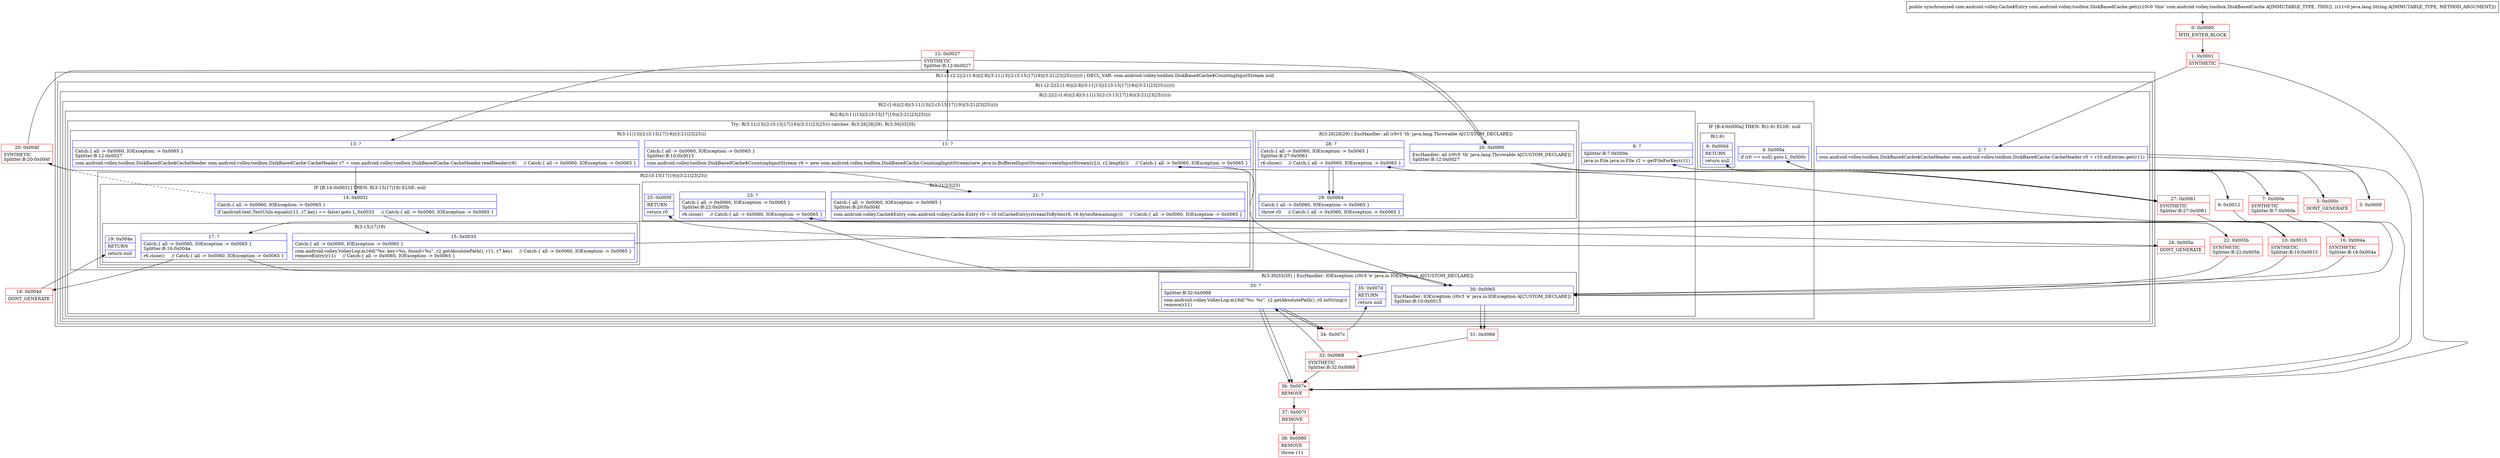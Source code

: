 digraph "CFG forcom.android.volley.toolbox.DiskBasedCache.get(Ljava\/lang\/String;)Lcom\/android\/volley\/Cache$Entry;" {
subgraph cluster_Region_663861785 {
label = "R(1:(1:(2:2|(2:(1:6)|(2:8|(3:11|13|(2:(3:15|17|19)|(3:21|23|25)))))))) | DECL_VAR: com.android.volley.toolbox.DiskBasedCache$CountingInputStream null\l";
node [shape=record,color=blue];
subgraph cluster_Region_200347460 {
label = "R(1:(2:2|(2:(1:6)|(2:8|(3:11|13|(2:(3:15|17|19)|(3:21|23|25)))))))";
node [shape=record,color=blue];
subgraph cluster_Region_1683557170 {
label = "R(2:2|(2:(1:6)|(2:8|(3:11|13|(2:(3:15|17|19)|(3:21|23|25))))))";
node [shape=record,color=blue];
Node_2 [shape=record,label="{2\:\ ?|com.android.volley.toolbox.DiskBasedCache$CacheHeader com.android.volley.toolbox.DiskBasedCache.CacheHeader r0 = r10.mEntries.get(r11)\l}"];
subgraph cluster_Region_1204822090 {
label = "R(2:(1:6)|(2:8|(3:11|13|(2:(3:15|17|19)|(3:21|23|25)))))";
node [shape=record,color=blue];
subgraph cluster_IfRegion_855618253 {
label = "IF [B:4:0x000a] THEN: R(1:6) ELSE: null";
node [shape=record,color=blue];
Node_4 [shape=record,label="{4\:\ 0x000a|if (r0 == null) goto L_0x000c\l}"];
subgraph cluster_Region_445193775 {
label = "R(1:6)";
node [shape=record,color=blue];
Node_6 [shape=record,label="{6\:\ 0x000d|RETURN\l|return null\l}"];
}
}
subgraph cluster_Region_1697105054 {
label = "R(2:8|(3:11|13|(2:(3:15|17|19)|(3:21|23|25))))";
node [shape=record,color=blue];
Node_8 [shape=record,label="{8\:\ ?|Splitter:B:7:0x000e\l|java.io.File java.io.File r2 = getFileForKey(r11)\l}"];
subgraph cluster_TryCatchRegion_811740693 {
label = "Try: R(3:11|13|(2:(3:15|17|19)|(3:21|23|25))) catches: R(3:26|28|29), R(3:30|33|35)";
node [shape=record,color=blue];
subgraph cluster_Region_1233867667 {
label = "R(3:11|13|(2:(3:15|17|19)|(3:21|23|25)))";
node [shape=record,color=blue];
Node_11 [shape=record,label="{11\:\ ?|Catch:\{ all \-\> 0x0060, IOException \-\> 0x0065 \}\lSplitter:B:10:0x0015\l|com.android.volley.toolbox.DiskBasedCache$CountingInputStream r6 = new com.android.volley.toolbox.DiskBasedCache.CountingInputStream(new java.io.BufferedInputStream(createInputStream(r2)), r2.length())     \/\/ Catch:\{ all \-\> 0x0060, IOException \-\> 0x0065 \}\l}"];
Node_13 [shape=record,label="{13\:\ ?|Catch:\{ all \-\> 0x0060, IOException \-\> 0x0065 \}\lSplitter:B:12:0x0027\l|com.android.volley.toolbox.DiskBasedCache$CacheHeader com.android.volley.toolbox.DiskBasedCache.CacheHeader r7 = com.android.volley.toolbox.DiskBasedCache.CacheHeader.readHeader(r6)     \/\/ Catch:\{ all \-\> 0x0060, IOException \-\> 0x0065 \}\l}"];
subgraph cluster_Region_862624882 {
label = "R(2:(3:15|17|19)|(3:21|23|25))";
node [shape=record,color=blue];
subgraph cluster_IfRegion_467746759 {
label = "IF [B:14:0x0031] THEN: R(3:15|17|19) ELSE: null";
node [shape=record,color=blue];
Node_14 [shape=record,label="{14\:\ 0x0031|Catch:\{ all \-\> 0x0060, IOException \-\> 0x0065 \}\l|if (android.text.TextUtils.equals(r11, r7.key) == false) goto L_0x0033     \/\/ Catch:\{ all \-\> 0x0060, IOException \-\> 0x0065 \}\l}"];
subgraph cluster_Region_112064949 {
label = "R(3:15|17|19)";
node [shape=record,color=blue];
Node_15 [shape=record,label="{15\:\ 0x0033|Catch:\{ all \-\> 0x0060, IOException \-\> 0x0065 \}\l|com.android.volley.VolleyLog.m16d(\"%s: key=%s, found=%s\", r2.getAbsolutePath(), r11, r7.key)     \/\/ Catch:\{ all \-\> 0x0060, IOException \-\> 0x0065 \}\lremoveEntry(r11)     \/\/ Catch:\{ all \-\> 0x0060, IOException \-\> 0x0065 \}\l}"];
Node_17 [shape=record,label="{17\:\ ?|Catch:\{ all \-\> 0x0060, IOException \-\> 0x0065 \}\lSplitter:B:16:0x004a\l|r6.close()     \/\/ Catch:\{ all \-\> 0x0060, IOException \-\> 0x0065 \}\l}"];
Node_19 [shape=record,label="{19\:\ 0x004e|RETURN\l|return null\l}"];
}
}
subgraph cluster_Region_765401933 {
label = "R(3:21|23|25)";
node [shape=record,color=blue];
Node_21 [shape=record,label="{21\:\ ?|Catch:\{ all \-\> 0x0060, IOException \-\> 0x0065 \}\lSplitter:B:20:0x004f\l|com.android.volley.Cache$Entry com.android.volley.Cache.Entry r0 = r0.toCacheEntry(streamToBytes(r6, r6.bytesRemaining()))     \/\/ Catch:\{ all \-\> 0x0060, IOException \-\> 0x0065 \}\l}"];
Node_23 [shape=record,label="{23\:\ ?|Catch:\{ all \-\> 0x0060, IOException \-\> 0x0065 \}\lSplitter:B:22:0x005b\l|r6.close()     \/\/ Catch:\{ all \-\> 0x0060, IOException \-\> 0x0065 \}\l}"];
Node_25 [shape=record,label="{25\:\ 0x005f|RETURN\l|return r0\l}"];
}
}
}
subgraph cluster_Region_140894867 {
label = "R(3:26|28|29) | ExcHandler: all (r0v5 'th' java.lang.Throwable A[CUSTOM_DECLARE])\l";
node [shape=record,color=blue];
Node_26 [shape=record,label="{26\:\ 0x0060|ExcHandler: all (r0v5 'th' java.lang.Throwable A[CUSTOM_DECLARE])\lSplitter:B:12:0x0027\l}"];
Node_28 [shape=record,label="{28\:\ ?|Catch:\{ all \-\> 0x0060, IOException \-\> 0x0065 \}\lSplitter:B:27:0x0061\l|r6.close()     \/\/ Catch:\{ all \-\> 0x0060, IOException \-\> 0x0065 \}\l}"];
Node_29 [shape=record,label="{29\:\ 0x0064|Catch:\{ all \-\> 0x0060, IOException \-\> 0x0065 \}\l|throw r0     \/\/ Catch:\{ all \-\> 0x0060, IOException \-\> 0x0065 \}\l}"];
}
subgraph cluster_Region_1396563806 {
label = "R(3:30|33|35) | ExcHandler: IOException (r0v3 'e' java.io.IOException A[CUSTOM_DECLARE])\l";
node [shape=record,color=blue];
Node_30 [shape=record,label="{30\:\ 0x0065|ExcHandler: IOException (r0v3 'e' java.io.IOException A[CUSTOM_DECLARE])\lSplitter:B:10:0x0015\l}"];
Node_33 [shape=record,label="{33\:\ ?|Splitter:B:32:0x0068\l|com.android.volley.VolleyLog.m16d(\"%s: %s\", r2.getAbsolutePath(), r0.toString())\lremove(r11)\l}"];
Node_35 [shape=record,label="{35\:\ 0x007d|RETURN\l|return null\l}"];
}
}
}
}
}
}
}
subgraph cluster_Region_1396563806 {
label = "R(3:30|33|35) | ExcHandler: IOException (r0v3 'e' java.io.IOException A[CUSTOM_DECLARE])\l";
node [shape=record,color=blue];
Node_30 [shape=record,label="{30\:\ 0x0065|ExcHandler: IOException (r0v3 'e' java.io.IOException A[CUSTOM_DECLARE])\lSplitter:B:10:0x0015\l}"];
Node_33 [shape=record,label="{33\:\ ?|Splitter:B:32:0x0068\l|com.android.volley.VolleyLog.m16d(\"%s: %s\", r2.getAbsolutePath(), r0.toString())\lremove(r11)\l}"];
Node_35 [shape=record,label="{35\:\ 0x007d|RETURN\l|return null\l}"];
}
subgraph cluster_Region_140894867 {
label = "R(3:26|28|29) | ExcHandler: all (r0v5 'th' java.lang.Throwable A[CUSTOM_DECLARE])\l";
node [shape=record,color=blue];
Node_26 [shape=record,label="{26\:\ 0x0060|ExcHandler: all (r0v5 'th' java.lang.Throwable A[CUSTOM_DECLARE])\lSplitter:B:12:0x0027\l}"];
Node_28 [shape=record,label="{28\:\ ?|Catch:\{ all \-\> 0x0060, IOException \-\> 0x0065 \}\lSplitter:B:27:0x0061\l|r6.close()     \/\/ Catch:\{ all \-\> 0x0060, IOException \-\> 0x0065 \}\l}"];
Node_29 [shape=record,label="{29\:\ 0x0064|Catch:\{ all \-\> 0x0060, IOException \-\> 0x0065 \}\l|throw r0     \/\/ Catch:\{ all \-\> 0x0060, IOException \-\> 0x0065 \}\l}"];
}
Node_0 [shape=record,color=red,label="{0\:\ 0x0000|MTH_ENTER_BLOCK\l}"];
Node_1 [shape=record,color=red,label="{1\:\ 0x0001|SYNTHETIC\l}"];
Node_3 [shape=record,color=red,label="{3\:\ 0x0009}"];
Node_5 [shape=record,color=red,label="{5\:\ 0x000c|DONT_GENERATE\l}"];
Node_7 [shape=record,color=red,label="{7\:\ 0x000e|SYNTHETIC\lSplitter:B:7:0x000e\l}"];
Node_9 [shape=record,color=red,label="{9\:\ 0x0012}"];
Node_10 [shape=record,color=red,label="{10\:\ 0x0015|SYNTHETIC\lSplitter:B:10:0x0015\l}"];
Node_12 [shape=record,color=red,label="{12\:\ 0x0027|SYNTHETIC\lSplitter:B:12:0x0027\l}"];
Node_16 [shape=record,color=red,label="{16\:\ 0x004a|SYNTHETIC\lSplitter:B:16:0x004a\l}"];
Node_18 [shape=record,color=red,label="{18\:\ 0x004d|DONT_GENERATE\l}"];
Node_20 [shape=record,color=red,label="{20\:\ 0x004f|SYNTHETIC\lSplitter:B:20:0x004f\l}"];
Node_22 [shape=record,color=red,label="{22\:\ 0x005b|SYNTHETIC\lSplitter:B:22:0x005b\l}"];
Node_24 [shape=record,color=red,label="{24\:\ 0x005e|DONT_GENERATE\l}"];
Node_27 [shape=record,color=red,label="{27\:\ 0x0061|SYNTHETIC\lSplitter:B:27:0x0061\l}"];
Node_31 [shape=record,color=red,label="{31\:\ 0x0066}"];
Node_32 [shape=record,color=red,label="{32\:\ 0x0068|SYNTHETIC\lSplitter:B:32:0x0068\l}"];
Node_34 [shape=record,color=red,label="{34\:\ 0x007c}"];
Node_36 [shape=record,color=red,label="{36\:\ 0x007e|REMOVE\l}"];
Node_37 [shape=record,color=red,label="{37\:\ 0x007f|REMOVE\l}"];
Node_38 [shape=record,color=red,label="{38\:\ 0x0080|REMOVE\l|throw r11\l}"];
MethodNode[shape=record,label="{public synchronized com.android.volley.Cache$Entry com.android.volley.toolbox.DiskBasedCache.get((r10v0 'this' com.android.volley.toolbox.DiskBasedCache A[IMMUTABLE_TYPE, THIS]), (r11v0 java.lang.String A[IMMUTABLE_TYPE, METHOD_ARGUMENT])) }"];
MethodNode -> Node_0;
Node_2 -> Node_3;
Node_2 -> Node_36;
Node_4 -> Node_5;
Node_4 -> Node_7[style=dashed];
Node_8 -> Node_9;
Node_11 -> Node_12;
Node_11 -> Node_30;
Node_13 -> Node_14;
Node_14 -> Node_15;
Node_14 -> Node_20[style=dashed];
Node_15 -> Node_16;
Node_17 -> Node_18;
Node_17 -> Node_30;
Node_21 -> Node_22;
Node_23 -> Node_24;
Node_23 -> Node_30;
Node_26 -> Node_27;
Node_28 -> Node_29;
Node_30 -> Node_31;
Node_33 -> Node_34;
Node_33 -> Node_36;
Node_30 -> Node_31;
Node_33 -> Node_34;
Node_33 -> Node_36;
Node_26 -> Node_27;
Node_28 -> Node_29;
Node_0 -> Node_1;
Node_1 -> Node_2;
Node_1 -> Node_36;
Node_3 -> Node_4;
Node_5 -> Node_6;
Node_7 -> Node_8;
Node_7 -> Node_36;
Node_9 -> Node_10;
Node_10 -> Node_11;
Node_10 -> Node_30;
Node_12 -> Node_13;
Node_12 -> Node_26;
Node_16 -> Node_17;
Node_16 -> Node_30;
Node_18 -> Node_19;
Node_20 -> Node_21;
Node_20 -> Node_26;
Node_22 -> Node_23;
Node_22 -> Node_30;
Node_24 -> Node_25;
Node_27 -> Node_28;
Node_27 -> Node_30;
Node_31 -> Node_32;
Node_32 -> Node_33;
Node_32 -> Node_36;
Node_34 -> Node_35;
Node_36 -> Node_37;
Node_37 -> Node_38;
}

